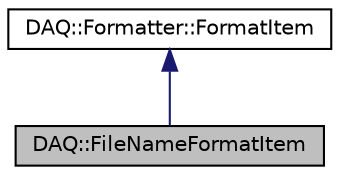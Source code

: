 digraph "DAQ::FileNameFormatItem"
{
  edge [fontname="Helvetica",fontsize="10",labelfontname="Helvetica",labelfontsize="10"];
  node [fontname="Helvetica",fontsize="10",shape=record];
  Node0 [label="DAQ::FileNameFormatItem",height=0.2,width=0.4,color="black", fillcolor="grey75", style="filled", fontcolor="black"];
  Node1 -> Node0 [dir="back",color="midnightblue",fontsize="10",style="solid"];
  Node1 [label="DAQ::Formatter::FormatItem",height=0.2,width=0.4,color="black", fillcolor="white", style="filled",URL="$classDAQ_1_1Formatter_1_1FormatItem.html",tooltip="格式化项 "];
}
